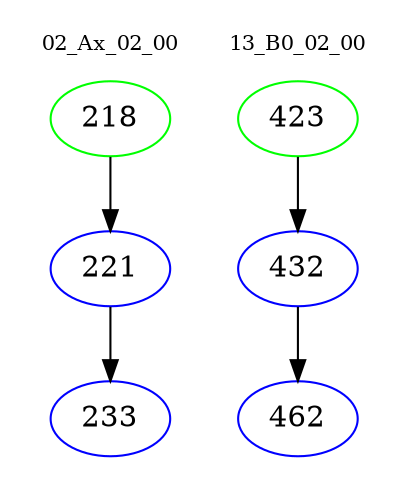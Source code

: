 digraph{
subgraph cluster_0 {
color = white
label = "02_Ax_02_00";
fontsize=10;
T0_218 [label="218", color="green"]
T0_218 -> T0_221 [color="black"]
T0_221 [label="221", color="blue"]
T0_221 -> T0_233 [color="black"]
T0_233 [label="233", color="blue"]
}
subgraph cluster_1 {
color = white
label = "13_B0_02_00";
fontsize=10;
T1_423 [label="423", color="green"]
T1_423 -> T1_432 [color="black"]
T1_432 [label="432", color="blue"]
T1_432 -> T1_462 [color="black"]
T1_462 [label="462", color="blue"]
}
}
